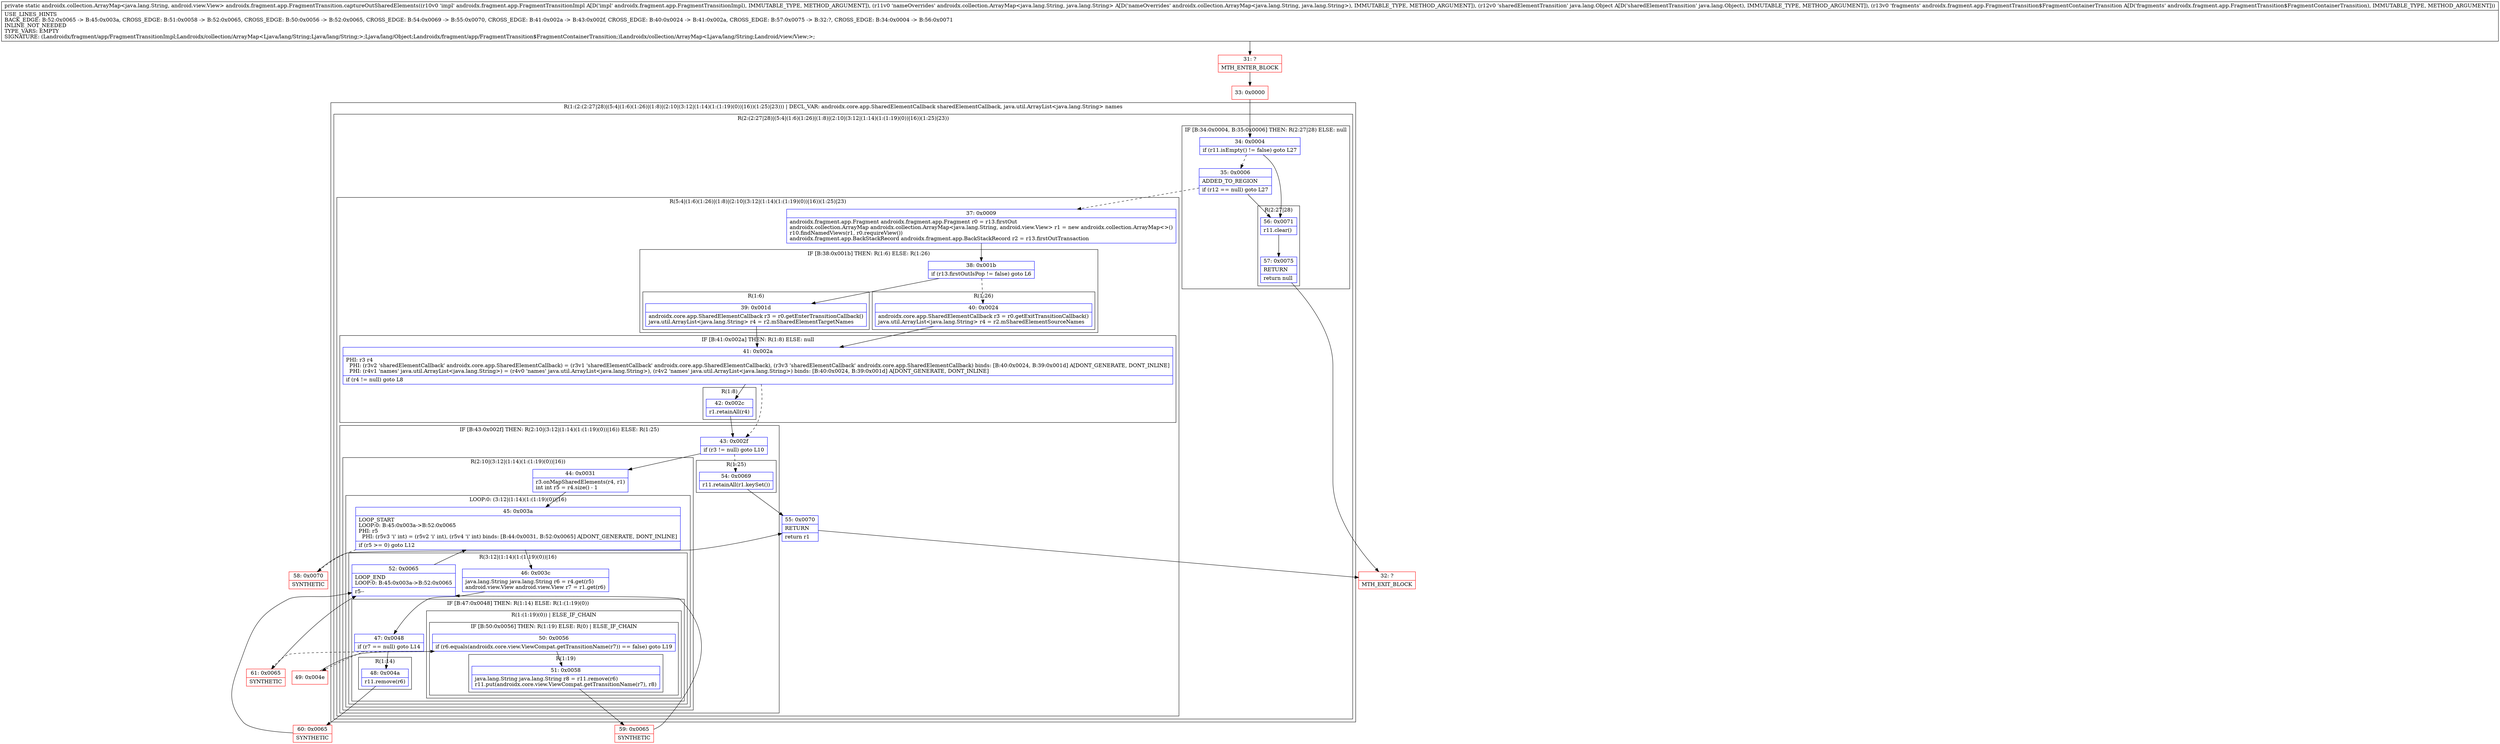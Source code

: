 digraph "CFG forandroidx.fragment.app.FragmentTransition.captureOutSharedElements(Landroidx\/fragment\/app\/FragmentTransitionImpl;Landroidx\/collection\/ArrayMap;Ljava\/lang\/Object;Landroidx\/fragment\/app\/FragmentTransition$FragmentContainerTransition;)Landroidx\/collection\/ArrayMap;" {
subgraph cluster_Region_1101254906 {
label = "R(1:(2:(2:27|28)|(5:4|(1:6)(1:26)|(1:8)|(2:10|(3:12|(1:14)(1:(1:19)(0))|16))(1:25)|23))) | DECL_VAR: androidx.core.app.SharedElementCallback sharedElementCallback, java.util.ArrayList\<java.lang.String\> names\l";
node [shape=record,color=blue];
subgraph cluster_Region_859027752 {
label = "R(2:(2:27|28)|(5:4|(1:6)(1:26)|(1:8)|(2:10|(3:12|(1:14)(1:(1:19)(0))|16))(1:25)|23))";
node [shape=record,color=blue];
subgraph cluster_IfRegion_1014685814 {
label = "IF [B:34:0x0004, B:35:0x0006] THEN: R(2:27|28) ELSE: null";
node [shape=record,color=blue];
Node_34 [shape=record,label="{34\:\ 0x0004|if (r11.isEmpty() != false) goto L27\l}"];
Node_35 [shape=record,label="{35\:\ 0x0006|ADDED_TO_REGION\l|if (r12 == null) goto L27\l}"];
subgraph cluster_Region_1626734139 {
label = "R(2:27|28)";
node [shape=record,color=blue];
Node_56 [shape=record,label="{56\:\ 0x0071|r11.clear()\l}"];
Node_57 [shape=record,label="{57\:\ 0x0075|RETURN\l|return null\l}"];
}
}
subgraph cluster_Region_1304888860 {
label = "R(5:4|(1:6)(1:26)|(1:8)|(2:10|(3:12|(1:14)(1:(1:19)(0))|16))(1:25)|23)";
node [shape=record,color=blue];
Node_37 [shape=record,label="{37\:\ 0x0009|androidx.fragment.app.Fragment androidx.fragment.app.Fragment r0 = r13.firstOut\landroidx.collection.ArrayMap androidx.collection.ArrayMap\<java.lang.String, android.view.View\> r1 = new androidx.collection.ArrayMap\<\>()\lr10.findNamedViews(r1, r0.requireView())\landroidx.fragment.app.BackStackRecord androidx.fragment.app.BackStackRecord r2 = r13.firstOutTransaction\l}"];
subgraph cluster_IfRegion_1057933023 {
label = "IF [B:38:0x001b] THEN: R(1:6) ELSE: R(1:26)";
node [shape=record,color=blue];
Node_38 [shape=record,label="{38\:\ 0x001b|if (r13.firstOutIsPop != false) goto L6\l}"];
subgraph cluster_Region_1413528436 {
label = "R(1:6)";
node [shape=record,color=blue];
Node_39 [shape=record,label="{39\:\ 0x001d|androidx.core.app.SharedElementCallback r3 = r0.getEnterTransitionCallback()\ljava.util.ArrayList\<java.lang.String\> r4 = r2.mSharedElementTargetNames\l}"];
}
subgraph cluster_Region_292723188 {
label = "R(1:26)";
node [shape=record,color=blue];
Node_40 [shape=record,label="{40\:\ 0x0024|androidx.core.app.SharedElementCallback r3 = r0.getExitTransitionCallback()\ljava.util.ArrayList\<java.lang.String\> r4 = r2.mSharedElementSourceNames\l}"];
}
}
subgraph cluster_IfRegion_291160815 {
label = "IF [B:41:0x002a] THEN: R(1:8) ELSE: null";
node [shape=record,color=blue];
Node_41 [shape=record,label="{41\:\ 0x002a|PHI: r3 r4 \l  PHI: (r3v2 'sharedElementCallback' androidx.core.app.SharedElementCallback) = (r3v1 'sharedElementCallback' androidx.core.app.SharedElementCallback), (r3v3 'sharedElementCallback' androidx.core.app.SharedElementCallback) binds: [B:40:0x0024, B:39:0x001d] A[DONT_GENERATE, DONT_INLINE]\l  PHI: (r4v1 'names' java.util.ArrayList\<java.lang.String\>) = (r4v0 'names' java.util.ArrayList\<java.lang.String\>), (r4v2 'names' java.util.ArrayList\<java.lang.String\>) binds: [B:40:0x0024, B:39:0x001d] A[DONT_GENERATE, DONT_INLINE]\l|if (r4 != null) goto L8\l}"];
subgraph cluster_Region_769237124 {
label = "R(1:8)";
node [shape=record,color=blue];
Node_42 [shape=record,label="{42\:\ 0x002c|r1.retainAll(r4)\l}"];
}
}
subgraph cluster_IfRegion_2051602914 {
label = "IF [B:43:0x002f] THEN: R(2:10|(3:12|(1:14)(1:(1:19)(0))|16)) ELSE: R(1:25)";
node [shape=record,color=blue];
Node_43 [shape=record,label="{43\:\ 0x002f|if (r3 != null) goto L10\l}"];
subgraph cluster_Region_1490789573 {
label = "R(2:10|(3:12|(1:14)(1:(1:19)(0))|16))";
node [shape=record,color=blue];
Node_44 [shape=record,label="{44\:\ 0x0031|r3.onMapSharedElements(r4, r1)\lint int r5 = r4.size() \- 1\l}"];
subgraph cluster_LoopRegion_1813309151 {
label = "LOOP:0: (3:12|(1:14)(1:(1:19)(0))|16)";
node [shape=record,color=blue];
Node_45 [shape=record,label="{45\:\ 0x003a|LOOP_START\lLOOP:0: B:45:0x003a\-\>B:52:0x0065\lPHI: r5 \l  PHI: (r5v3 'i' int) = (r5v2 'i' int), (r5v4 'i' int) binds: [B:44:0x0031, B:52:0x0065] A[DONT_GENERATE, DONT_INLINE]\l|if (r5 \>= 0) goto L12\l}"];
subgraph cluster_Region_160509873 {
label = "R(3:12|(1:14)(1:(1:19)(0))|16)";
node [shape=record,color=blue];
Node_46 [shape=record,label="{46\:\ 0x003c|java.lang.String java.lang.String r6 = r4.get(r5)\landroid.view.View android.view.View r7 = r1.get(r6)\l}"];
subgraph cluster_IfRegion_1666402637 {
label = "IF [B:47:0x0048] THEN: R(1:14) ELSE: R(1:(1:19)(0))";
node [shape=record,color=blue];
Node_47 [shape=record,label="{47\:\ 0x0048|if (r7 == null) goto L14\l}"];
subgraph cluster_Region_1768725012 {
label = "R(1:14)";
node [shape=record,color=blue];
Node_48 [shape=record,label="{48\:\ 0x004a|r11.remove(r6)\l}"];
}
subgraph cluster_Region_889439414 {
label = "R(1:(1:19)(0)) | ELSE_IF_CHAIN\l";
node [shape=record,color=blue];
subgraph cluster_IfRegion_1770048559 {
label = "IF [B:50:0x0056] THEN: R(1:19) ELSE: R(0) | ELSE_IF_CHAIN\l";
node [shape=record,color=blue];
Node_50 [shape=record,label="{50\:\ 0x0056|if (r6.equals(androidx.core.view.ViewCompat.getTransitionName(r7)) == false) goto L19\l}"];
subgraph cluster_Region_683303067 {
label = "R(1:19)";
node [shape=record,color=blue];
Node_51 [shape=record,label="{51\:\ 0x0058|java.lang.String java.lang.String r8 = r11.remove(r6)\lr11.put(androidx.core.view.ViewCompat.getTransitionName(r7), r8)\l}"];
}
subgraph cluster_Region_2087900407 {
label = "R(0)";
node [shape=record,color=blue];
}
}
}
}
Node_52 [shape=record,label="{52\:\ 0x0065|LOOP_END\lLOOP:0: B:45:0x003a\-\>B:52:0x0065\l|r5\-\-\l}"];
}
}
}
subgraph cluster_Region_212449870 {
label = "R(1:25)";
node [shape=record,color=blue];
Node_54 [shape=record,label="{54\:\ 0x0069|r11.retainAll(r1.keySet())\l}"];
}
}
Node_55 [shape=record,label="{55\:\ 0x0070|RETURN\l|return r1\l}"];
}
}
}
Node_31 [shape=record,color=red,label="{31\:\ ?|MTH_ENTER_BLOCK\l}"];
Node_33 [shape=record,color=red,label="{33\:\ 0x0000}"];
Node_60 [shape=record,color=red,label="{60\:\ 0x0065|SYNTHETIC\l}"];
Node_49 [shape=record,color=red,label="{49\:\ 0x004e}"];
Node_59 [shape=record,color=red,label="{59\:\ 0x0065|SYNTHETIC\l}"];
Node_61 [shape=record,color=red,label="{61\:\ 0x0065|SYNTHETIC\l}"];
Node_58 [shape=record,color=red,label="{58\:\ 0x0070|SYNTHETIC\l}"];
Node_32 [shape=record,color=red,label="{32\:\ ?|MTH_EXIT_BLOCK\l}"];
MethodNode[shape=record,label="{private static androidx.collection.ArrayMap\<java.lang.String, android.view.View\> androidx.fragment.app.FragmentTransition.captureOutSharedElements((r10v0 'impl' androidx.fragment.app.FragmentTransitionImpl A[D('impl' androidx.fragment.app.FragmentTransitionImpl), IMMUTABLE_TYPE, METHOD_ARGUMENT]), (r11v0 'nameOverrides' androidx.collection.ArrayMap\<java.lang.String, java.lang.String\> A[D('nameOverrides' androidx.collection.ArrayMap\<java.lang.String, java.lang.String\>), IMMUTABLE_TYPE, METHOD_ARGUMENT]), (r12v0 'sharedElementTransition' java.lang.Object A[D('sharedElementTransition' java.lang.Object), IMMUTABLE_TYPE, METHOD_ARGUMENT]), (r13v0 'fragments' androidx.fragment.app.FragmentTransition$FragmentContainerTransition A[D('fragments' androidx.fragment.app.FragmentTransition$FragmentContainerTransition), IMMUTABLE_TYPE, METHOD_ARGUMENT]))  | USE_LINES_HINTS\lBACK_EDGE: B:52:0x0065 \-\> B:45:0x003a, CROSS_EDGE: B:51:0x0058 \-\> B:52:0x0065, CROSS_EDGE: B:50:0x0056 \-\> B:52:0x0065, CROSS_EDGE: B:54:0x0069 \-\> B:55:0x0070, CROSS_EDGE: B:41:0x002a \-\> B:43:0x002f, CROSS_EDGE: B:40:0x0024 \-\> B:41:0x002a, CROSS_EDGE: B:57:0x0075 \-\> B:32:?, CROSS_EDGE: B:34:0x0004 \-\> B:56:0x0071\lINLINE_NOT_NEEDED\lTYPE_VARS: EMPTY\lSIGNATURE: (Landroidx\/fragment\/app\/FragmentTransitionImpl;Landroidx\/collection\/ArrayMap\<Ljava\/lang\/String;Ljava\/lang\/String;\>;Ljava\/lang\/Object;Landroidx\/fragment\/app\/FragmentTransition$FragmentContainerTransition;)Landroidx\/collection\/ArrayMap\<Ljava\/lang\/String;Landroid\/view\/View;\>;\l}"];
MethodNode -> Node_31;Node_34 -> Node_35[style=dashed];
Node_34 -> Node_56;
Node_35 -> Node_37[style=dashed];
Node_35 -> Node_56;
Node_56 -> Node_57;
Node_57 -> Node_32;
Node_37 -> Node_38;
Node_38 -> Node_39;
Node_38 -> Node_40[style=dashed];
Node_39 -> Node_41;
Node_40 -> Node_41;
Node_41 -> Node_42;
Node_41 -> Node_43[style=dashed];
Node_42 -> Node_43;
Node_43 -> Node_44;
Node_43 -> Node_54[style=dashed];
Node_44 -> Node_45;
Node_45 -> Node_46;
Node_45 -> Node_58[style=dashed];
Node_46 -> Node_47;
Node_47 -> Node_48;
Node_47 -> Node_49[style=dashed];
Node_48 -> Node_60;
Node_50 -> Node_51;
Node_50 -> Node_61[style=dashed];
Node_51 -> Node_59;
Node_52 -> Node_45;
Node_54 -> Node_55;
Node_55 -> Node_32;
Node_31 -> Node_33;
Node_33 -> Node_34;
Node_60 -> Node_52;
Node_49 -> Node_50;
Node_59 -> Node_52;
Node_61 -> Node_52;
Node_58 -> Node_55;
}

